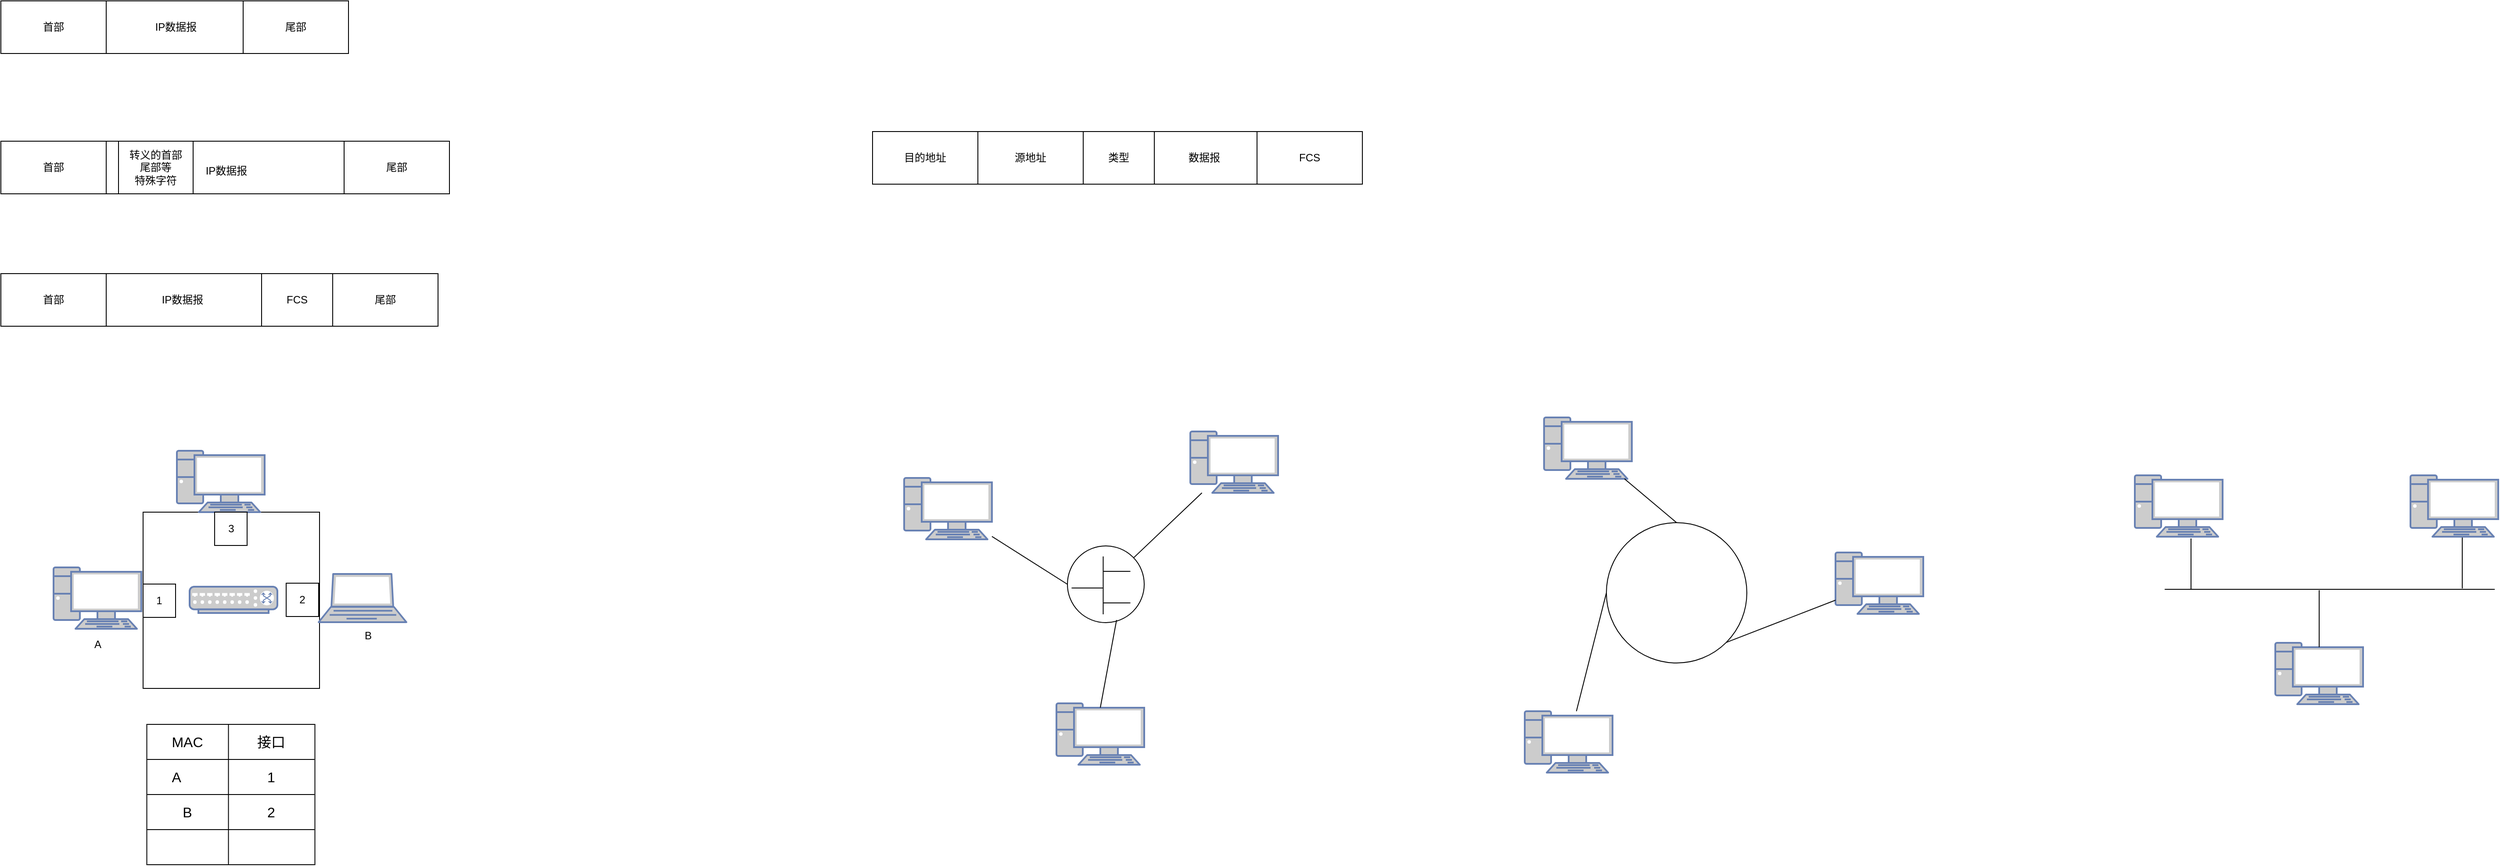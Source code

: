 <mxfile version="24.0.5" type="github" pages="2">
  <diagram name="数据链路层" id="k8EcO_HaS88g-lADY9RN">
    <mxGraphModel dx="6536" dy="3384" grid="0" gridSize="10" guides="1" tooltips="1" connect="1" arrows="1" fold="1" page="0" pageScale="1" pageWidth="827" pageHeight="1169" math="0" shadow="0">
      <root>
        <mxCell id="0" />
        <mxCell id="1" parent="0" />
        <mxCell id="UABQiE7pW7i2V6aWxCby-1" value="IP数据报" style="rounded=0;whiteSpace=wrap;html=1;" vertex="1" parent="1">
          <mxGeometry x="-613" y="-11" width="393" height="60" as="geometry" />
        </mxCell>
        <mxCell id="UABQiE7pW7i2V6aWxCby-2" value="首部" style="rounded=0;whiteSpace=wrap;html=1;" vertex="1" parent="1">
          <mxGeometry x="-616" y="-11" width="120" height="60" as="geometry" />
        </mxCell>
        <mxCell id="UABQiE7pW7i2V6aWxCby-3" value="尾部" style="rounded=0;whiteSpace=wrap;html=1;" vertex="1" parent="1">
          <mxGeometry x="-340" y="-11" width="120" height="60" as="geometry" />
        </mxCell>
        <mxCell id="UABQiE7pW7i2V6aWxCby-4" value="" style="rounded=0;whiteSpace=wrap;html=1;" vertex="1" parent="1">
          <mxGeometry x="-613" y="300" width="495" height="60" as="geometry" />
        </mxCell>
        <mxCell id="UABQiE7pW7i2V6aWxCby-5" value="首部" style="rounded=0;whiteSpace=wrap;html=1;" vertex="1" parent="1">
          <mxGeometry x="-616" y="300" width="120" height="60" as="geometry" />
        </mxCell>
        <mxCell id="UABQiE7pW7i2V6aWxCby-6" value="尾部" style="rounded=0;whiteSpace=wrap;html=1;" vertex="1" parent="1">
          <mxGeometry x="-238" y="300" width="120" height="60" as="geometry" />
        </mxCell>
        <mxCell id="UABQiE7pW7i2V6aWxCby-7" value="FCS" style="rounded=0;whiteSpace=wrap;html=1;" vertex="1" parent="1">
          <mxGeometry x="-319" y="300" width="81" height="60" as="geometry" />
        </mxCell>
        <mxCell id="UABQiE7pW7i2V6aWxCby-8" value="IP数据报" style="text;html=1;align=center;verticalAlign=middle;whiteSpace=wrap;rounded=0;" vertex="1" parent="1">
          <mxGeometry x="-439" y="315" width="60" height="30" as="geometry" />
        </mxCell>
        <mxCell id="UABQiE7pW7i2V6aWxCby-9" value="" style="rounded=0;whiteSpace=wrap;html=1;" vertex="1" parent="1">
          <mxGeometry x="-613" y="149" width="508" height="60" as="geometry" />
        </mxCell>
        <mxCell id="UABQiE7pW7i2V6aWxCby-10" value="首部" style="rounded=0;whiteSpace=wrap;html=1;" vertex="1" parent="1">
          <mxGeometry x="-616" y="149" width="120" height="60" as="geometry" />
        </mxCell>
        <mxCell id="UABQiE7pW7i2V6aWxCby-11" value="尾部" style="rounded=0;whiteSpace=wrap;html=1;" vertex="1" parent="1">
          <mxGeometry x="-225" y="149" width="120" height="60" as="geometry" />
        </mxCell>
        <mxCell id="UABQiE7pW7i2V6aWxCby-12" value="IP数据报" style="text;html=1;align=center;verticalAlign=middle;whiteSpace=wrap;rounded=0;" vertex="1" parent="1">
          <mxGeometry x="-389" y="168" width="60" height="30" as="geometry" />
        </mxCell>
        <mxCell id="UABQiE7pW7i2V6aWxCby-13" value="转义的首部&lt;div&gt;尾部等&lt;/div&gt;&lt;div&gt;特殊字符&lt;/div&gt;" style="rounded=0;whiteSpace=wrap;html=1;" vertex="1" parent="1">
          <mxGeometry x="-482" y="149" width="85" height="60" as="geometry" />
        </mxCell>
        <mxCell id="UABQiE7pW7i2V6aWxCby-14" value="" style="whiteSpace=wrap;html=1;aspect=fixed;" vertex="1" parent="1">
          <mxGeometry x="-454" y="572" width="201" height="201" as="geometry" />
        </mxCell>
        <mxCell id="UABQiE7pW7i2V6aWxCby-15" value="" style="rounded=0;whiteSpace=wrap;html=1;" vertex="1" parent="1">
          <mxGeometry x="382" y="138" width="552" height="60" as="geometry" />
        </mxCell>
        <mxCell id="UABQiE7pW7i2V6aWxCby-16" value="目的地址" style="rounded=0;whiteSpace=wrap;html=1;" vertex="1" parent="1">
          <mxGeometry x="377" y="138" width="120" height="60" as="geometry" />
        </mxCell>
        <mxCell id="UABQiE7pW7i2V6aWxCby-17" value="源地址" style="rounded=0;whiteSpace=wrap;html=1;" vertex="1" parent="1">
          <mxGeometry x="497" y="138" width="120" height="60" as="geometry" />
        </mxCell>
        <mxCell id="UABQiE7pW7i2V6aWxCby-18" value="数据报" style="rounded=0;whiteSpace=wrap;html=1;" vertex="1" parent="1">
          <mxGeometry x="695" y="138" width="120" height="60" as="geometry" />
        </mxCell>
        <mxCell id="UABQiE7pW7i2V6aWxCby-19" value="FCS" style="rounded=0;whiteSpace=wrap;html=1;" vertex="1" parent="1">
          <mxGeometry x="815" y="138" width="120" height="60" as="geometry" />
        </mxCell>
        <mxCell id="UABQiE7pW7i2V6aWxCby-21" value="1" style="rounded=0;whiteSpace=wrap;html=1;" vertex="1" parent="1">
          <mxGeometry x="-454" y="654" width="37" height="38" as="geometry" />
        </mxCell>
        <mxCell id="UABQiE7pW7i2V6aWxCby-22" value="类型" style="rounded=0;whiteSpace=wrap;html=1;" vertex="1" parent="1">
          <mxGeometry x="617" y="138" width="81" height="60" as="geometry" />
        </mxCell>
        <mxCell id="UABQiE7pW7i2V6aWxCby-23" value="" style="fontColor=#0066CC;verticalAlign=top;verticalLabelPosition=bottom;labelPosition=center;align=center;html=1;outlineConnect=0;fillColor=#CCCCCC;strokeColor=#6881B3;gradientColor=none;gradientDirection=north;strokeWidth=2;shape=mxgraph.networks.pc;" vertex="1" parent="1">
          <mxGeometry x="-556" y="635" width="100" height="70" as="geometry" />
        </mxCell>
        <mxCell id="UABQiE7pW7i2V6aWxCby-24" value="" style="fontColor=#0066CC;verticalAlign=top;verticalLabelPosition=bottom;labelPosition=center;align=center;html=1;outlineConnect=0;fillColor=#CCCCCC;strokeColor=#6881B3;gradientColor=none;gradientDirection=north;strokeWidth=2;shape=mxgraph.networks.switch;" vertex="1" parent="1">
          <mxGeometry x="-401" y="657" width="100" height="30" as="geometry" />
        </mxCell>
        <mxCell id="UABQiE7pW7i2V6aWxCby-25" value="" style="fontColor=#0066CC;verticalAlign=top;verticalLabelPosition=bottom;labelPosition=center;align=center;html=1;outlineConnect=0;fillColor=#CCCCCC;strokeColor=#6881B3;gradientColor=none;gradientDirection=north;strokeWidth=2;shape=mxgraph.networks.laptop;" vertex="1" parent="1">
          <mxGeometry x="-254" y="642.5" width="100" height="55" as="geometry" />
        </mxCell>
        <mxCell id="UABQiE7pW7i2V6aWxCby-26" value="" style="fontColor=#0066CC;verticalAlign=top;verticalLabelPosition=bottom;labelPosition=center;align=center;html=1;outlineConnect=0;fillColor=#CCCCCC;strokeColor=#6881B3;gradientColor=none;gradientDirection=north;strokeWidth=2;shape=mxgraph.networks.pc;" vertex="1" parent="1">
          <mxGeometry x="-415.5" y="502" width="100" height="70" as="geometry" />
        </mxCell>
        <mxCell id="UABQiE7pW7i2V6aWxCby-28" value="2" style="rounded=0;whiteSpace=wrap;html=1;" vertex="1" parent="1">
          <mxGeometry x="-291" y="653" width="37" height="38" as="geometry" />
        </mxCell>
        <mxCell id="UABQiE7pW7i2V6aWxCby-29" value="3" style="rounded=0;whiteSpace=wrap;html=1;" vertex="1" parent="1">
          <mxGeometry x="-372.5" y="572" width="37" height="38" as="geometry" />
        </mxCell>
        <mxCell id="UABQiE7pW7i2V6aWxCby-30" value="A" style="text;html=1;align=center;verticalAlign=middle;resizable=0;points=[];autosize=1;strokeColor=none;fillColor=none;" vertex="1" parent="1">
          <mxGeometry x="-519" y="710" width="26" height="26" as="geometry" />
        </mxCell>
        <mxCell id="UABQiE7pW7i2V6aWxCby-31" value="B" style="text;html=1;align=center;verticalAlign=middle;resizable=0;points=[];autosize=1;strokeColor=none;fillColor=none;" vertex="1" parent="1">
          <mxGeometry x="-211" y="700" width="26" height="26" as="geometry" />
        </mxCell>
        <mxCell id="UABQiE7pW7i2V6aWxCby-45" value="" style="shape=table;startSize=0;container=1;collapsible=0;childLayout=tableLayout;fontSize=16;" vertex="1" parent="1">
          <mxGeometry x="-449.74" y="814" width="191.49" height="160" as="geometry" />
        </mxCell>
        <mxCell id="UABQiE7pW7i2V6aWxCby-46" value="" style="shape=tableRow;horizontal=0;startSize=0;swimlaneHead=0;swimlaneBody=0;strokeColor=inherit;top=0;left=0;bottom=0;right=0;collapsible=0;dropTarget=0;fillColor=none;points=[[0,0.5],[1,0.5]];portConstraint=eastwest;fontSize=16;" vertex="1" parent="UABQiE7pW7i2V6aWxCby-45">
          <mxGeometry width="191.49" height="40" as="geometry" />
        </mxCell>
        <mxCell id="UABQiE7pW7i2V6aWxCby-48" value="MAC" style="shape=partialRectangle;html=1;whiteSpace=wrap;connectable=0;strokeColor=inherit;overflow=hidden;fillColor=none;top=0;left=0;bottom=0;right=0;pointerEvents=1;fontSize=16;" vertex="1" parent="UABQiE7pW7i2V6aWxCby-46">
          <mxGeometry width="93" height="40" as="geometry">
            <mxRectangle width="93" height="40" as="alternateBounds" />
          </mxGeometry>
        </mxCell>
        <mxCell id="UABQiE7pW7i2V6aWxCby-49" value="接口" style="shape=partialRectangle;html=1;whiteSpace=wrap;connectable=0;strokeColor=inherit;overflow=hidden;fillColor=none;top=0;left=0;bottom=0;right=0;pointerEvents=1;fontSize=16;" vertex="1" parent="UABQiE7pW7i2V6aWxCby-46">
          <mxGeometry x="93" width="98" height="40" as="geometry">
            <mxRectangle width="98" height="40" as="alternateBounds" />
          </mxGeometry>
        </mxCell>
        <mxCell id="UABQiE7pW7i2V6aWxCby-50" value="" style="shape=tableRow;horizontal=0;startSize=0;swimlaneHead=0;swimlaneBody=0;strokeColor=inherit;top=0;left=0;bottom=0;right=0;collapsible=0;dropTarget=0;fillColor=none;points=[[0,0.5],[1,0.5]];portConstraint=eastwest;fontSize=16;" vertex="1" parent="UABQiE7pW7i2V6aWxCby-45">
          <mxGeometry y="40" width="191.49" height="40" as="geometry" />
        </mxCell>
        <mxCell id="UABQiE7pW7i2V6aWxCby-52" value="A&lt;span style=&quot;white-space: pre;&quot;&gt;&#x9;&lt;/span&gt;" style="shape=partialRectangle;html=1;whiteSpace=wrap;connectable=0;strokeColor=inherit;overflow=hidden;fillColor=none;top=0;left=0;bottom=0;right=0;pointerEvents=1;fontSize=16;" vertex="1" parent="UABQiE7pW7i2V6aWxCby-50">
          <mxGeometry width="93" height="40" as="geometry">
            <mxRectangle width="93" height="40" as="alternateBounds" />
          </mxGeometry>
        </mxCell>
        <mxCell id="UABQiE7pW7i2V6aWxCby-53" value="1" style="shape=partialRectangle;html=1;whiteSpace=wrap;connectable=0;strokeColor=inherit;overflow=hidden;fillColor=none;top=0;left=0;bottom=0;right=0;pointerEvents=1;fontSize=16;" vertex="1" parent="UABQiE7pW7i2V6aWxCby-50">
          <mxGeometry x="93" width="98" height="40" as="geometry">
            <mxRectangle width="98" height="40" as="alternateBounds" />
          </mxGeometry>
        </mxCell>
        <mxCell id="UABQiE7pW7i2V6aWxCby-54" value="" style="shape=tableRow;horizontal=0;startSize=0;swimlaneHead=0;swimlaneBody=0;strokeColor=inherit;top=0;left=0;bottom=0;right=0;collapsible=0;dropTarget=0;fillColor=none;points=[[0,0.5],[1,0.5]];portConstraint=eastwest;fontSize=16;" vertex="1" parent="UABQiE7pW7i2V6aWxCby-45">
          <mxGeometry y="80" width="191.49" height="40" as="geometry" />
        </mxCell>
        <mxCell id="UABQiE7pW7i2V6aWxCby-56" value="B" style="shape=partialRectangle;html=1;whiteSpace=wrap;connectable=0;strokeColor=inherit;overflow=hidden;fillColor=none;top=0;left=0;bottom=0;right=0;pointerEvents=1;fontSize=16;" vertex="1" parent="UABQiE7pW7i2V6aWxCby-54">
          <mxGeometry width="93" height="40" as="geometry">
            <mxRectangle width="93" height="40" as="alternateBounds" />
          </mxGeometry>
        </mxCell>
        <mxCell id="UABQiE7pW7i2V6aWxCby-57" value="2" style="shape=partialRectangle;html=1;whiteSpace=wrap;connectable=0;strokeColor=inherit;overflow=hidden;fillColor=none;top=0;left=0;bottom=0;right=0;pointerEvents=1;fontSize=16;" vertex="1" parent="UABQiE7pW7i2V6aWxCby-54">
          <mxGeometry x="93" width="98" height="40" as="geometry">
            <mxRectangle width="98" height="40" as="alternateBounds" />
          </mxGeometry>
        </mxCell>
        <mxCell id="UABQiE7pW7i2V6aWxCby-58" style="shape=tableRow;horizontal=0;startSize=0;swimlaneHead=0;swimlaneBody=0;strokeColor=inherit;top=0;left=0;bottom=0;right=0;collapsible=0;dropTarget=0;fillColor=none;points=[[0,0.5],[1,0.5]];portConstraint=eastwest;fontSize=16;" vertex="1" parent="UABQiE7pW7i2V6aWxCby-45">
          <mxGeometry y="120" width="191.49" height="40" as="geometry" />
        </mxCell>
        <mxCell id="UABQiE7pW7i2V6aWxCby-60" style="shape=partialRectangle;html=1;whiteSpace=wrap;connectable=0;strokeColor=inherit;overflow=hidden;fillColor=none;top=0;left=0;bottom=0;right=0;pointerEvents=1;fontSize=16;" vertex="1" parent="UABQiE7pW7i2V6aWxCby-58">
          <mxGeometry width="93" height="40" as="geometry">
            <mxRectangle width="93" height="40" as="alternateBounds" />
          </mxGeometry>
        </mxCell>
        <mxCell id="UABQiE7pW7i2V6aWxCby-61" style="shape=partialRectangle;html=1;whiteSpace=wrap;connectable=0;strokeColor=inherit;overflow=hidden;fillColor=none;top=0;left=0;bottom=0;right=0;pointerEvents=1;fontSize=16;" vertex="1" parent="UABQiE7pW7i2V6aWxCby-58">
          <mxGeometry x="93" width="98" height="40" as="geometry">
            <mxRectangle width="98" height="40" as="alternateBounds" />
          </mxGeometry>
        </mxCell>
        <mxCell id="UABQiE7pW7i2V6aWxCby-66" value="" style="fontColor=#0066CC;verticalAlign=top;verticalLabelPosition=bottom;labelPosition=center;align=center;html=1;outlineConnect=0;fillColor=#CCCCCC;strokeColor=#6881B3;gradientColor=none;gradientDirection=north;strokeWidth=2;shape=mxgraph.networks.pc;" vertex="1" parent="1">
          <mxGeometry x="413" y="533" width="100" height="70" as="geometry" />
        </mxCell>
        <mxCell id="UABQiE7pW7i2V6aWxCby-67" value="" style="fontColor=#0066CC;verticalAlign=top;verticalLabelPosition=bottom;labelPosition=center;align=center;html=1;outlineConnect=0;fillColor=#CCCCCC;strokeColor=#6881B3;gradientColor=none;gradientDirection=north;strokeWidth=2;shape=mxgraph.networks.pc;" vertex="1" parent="1">
          <mxGeometry x="586.5" y="790" width="100" height="70" as="geometry" />
        </mxCell>
        <mxCell id="UABQiE7pW7i2V6aWxCby-68" value="" style="fontColor=#0066CC;verticalAlign=top;verticalLabelPosition=bottom;labelPosition=center;align=center;html=1;outlineConnect=0;fillColor=#CCCCCC;strokeColor=#6881B3;gradientColor=none;gradientDirection=north;strokeWidth=2;shape=mxgraph.networks.pc;" vertex="1" parent="1">
          <mxGeometry x="739" y="480" width="100" height="70" as="geometry" />
        </mxCell>
        <mxCell id="UABQiE7pW7i2V6aWxCby-75" value="" style="group" vertex="1" connectable="0" parent="1">
          <mxGeometry x="599" y="610.5" width="87.5" height="87.5" as="geometry" />
        </mxCell>
        <mxCell id="UABQiE7pW7i2V6aWxCby-69" value="" style="ellipse;whiteSpace=wrap;html=1;aspect=fixed;" vertex="1" parent="UABQiE7pW7i2V6aWxCby-75">
          <mxGeometry width="87.5" height="87.5" as="geometry" />
        </mxCell>
        <mxCell id="UABQiE7pW7i2V6aWxCby-70" value="" style="endArrow=none;html=1;rounded=0;" edge="1" parent="UABQiE7pW7i2V6aWxCby-75">
          <mxGeometry width="50" height="50" relative="1" as="geometry">
            <mxPoint x="40.75" y="78" as="sourcePoint" />
            <mxPoint x="40.75" y="12" as="targetPoint" />
          </mxGeometry>
        </mxCell>
        <mxCell id="UABQiE7pW7i2V6aWxCby-71" value="" style="endArrow=none;html=1;rounded=0;" edge="1" parent="UABQiE7pW7i2V6aWxCby-75">
          <mxGeometry width="50" height="50" relative="1" as="geometry">
            <mxPoint x="40.75" y="29" as="sourcePoint" />
            <mxPoint x="71.75" y="29" as="targetPoint" />
          </mxGeometry>
        </mxCell>
        <mxCell id="UABQiE7pW7i2V6aWxCby-72" value="" style="endArrow=none;html=1;rounded=0;" edge="1" parent="UABQiE7pW7i2V6aWxCby-75">
          <mxGeometry width="50" height="50" relative="1" as="geometry">
            <mxPoint x="4.75" y="48" as="sourcePoint" />
            <mxPoint x="40.75" y="48" as="targetPoint" />
          </mxGeometry>
        </mxCell>
        <mxCell id="UABQiE7pW7i2V6aWxCby-74" value="" style="endArrow=none;html=1;rounded=0;" edge="1" parent="UABQiE7pW7i2V6aWxCby-75">
          <mxGeometry width="50" height="50" relative="1" as="geometry">
            <mxPoint x="40.75" y="65" as="sourcePoint" />
            <mxPoint x="71.75" y="65" as="targetPoint" />
          </mxGeometry>
        </mxCell>
        <mxCell id="UABQiE7pW7i2V6aWxCby-76" value="" style="endArrow=none;html=1;rounded=0;entryX=0;entryY=0.5;entryDx=0;entryDy=0;" edge="1" parent="1" source="UABQiE7pW7i2V6aWxCby-66" target="UABQiE7pW7i2V6aWxCby-69">
          <mxGeometry width="50" height="50" relative="1" as="geometry">
            <mxPoint x="503" y="670" as="sourcePoint" />
            <mxPoint x="553" y="620" as="targetPoint" />
          </mxGeometry>
        </mxCell>
        <mxCell id="UABQiE7pW7i2V6aWxCby-77" value="" style="endArrow=none;html=1;rounded=0;" edge="1" parent="1" source="UABQiE7pW7i2V6aWxCby-69" target="UABQiE7pW7i2V6aWxCby-68">
          <mxGeometry width="50" height="50" relative="1" as="geometry">
            <mxPoint x="759" y="655" as="sourcePoint" />
            <mxPoint x="809" y="605" as="targetPoint" />
          </mxGeometry>
        </mxCell>
        <mxCell id="UABQiE7pW7i2V6aWxCby-78" value="" style="endArrow=none;html=1;rounded=0;exitX=0.5;exitY=0.07;exitDx=0;exitDy=0;exitPerimeter=0;entryX=0.64;entryY=0.966;entryDx=0;entryDy=0;entryPerimeter=0;" edge="1" parent="1" source="UABQiE7pW7i2V6aWxCby-67" target="UABQiE7pW7i2V6aWxCby-69">
          <mxGeometry width="50" height="50" relative="1" as="geometry">
            <mxPoint x="586" y="752" as="sourcePoint" />
            <mxPoint x="636" y="702" as="targetPoint" />
          </mxGeometry>
        </mxCell>
        <mxCell id="UABQiE7pW7i2V6aWxCby-79" value="" style="fontColor=#0066CC;verticalAlign=top;verticalLabelPosition=bottom;labelPosition=center;align=center;html=1;outlineConnect=0;fillColor=#CCCCCC;strokeColor=#6881B3;gradientColor=none;gradientDirection=north;strokeWidth=2;shape=mxgraph.networks.pc;" vertex="1" parent="1">
          <mxGeometry x="1142" y="464" width="100" height="70" as="geometry" />
        </mxCell>
        <mxCell id="UABQiE7pW7i2V6aWxCby-80" value="" style="fontColor=#0066CC;verticalAlign=top;verticalLabelPosition=bottom;labelPosition=center;align=center;html=1;outlineConnect=0;fillColor=#CCCCCC;strokeColor=#6881B3;gradientColor=none;gradientDirection=north;strokeWidth=2;shape=mxgraph.networks.pc;" vertex="1" parent="1">
          <mxGeometry x="1474" y="618" width="100" height="70" as="geometry" />
        </mxCell>
        <mxCell id="UABQiE7pW7i2V6aWxCby-81" value="" style="fontColor=#0066CC;verticalAlign=top;verticalLabelPosition=bottom;labelPosition=center;align=center;html=1;outlineConnect=0;fillColor=#CCCCCC;strokeColor=#6881B3;gradientColor=none;gradientDirection=north;strokeWidth=2;shape=mxgraph.networks.pc;" vertex="1" parent="1">
          <mxGeometry x="1120" y="799" width="100" height="70" as="geometry" />
        </mxCell>
        <mxCell id="UABQiE7pW7i2V6aWxCby-82" value="" style="ellipse;whiteSpace=wrap;html=1;aspect=fixed;" vertex="1" parent="1">
          <mxGeometry x="1213" y="584" width="160" height="160" as="geometry" />
        </mxCell>
        <mxCell id="UABQiE7pW7i2V6aWxCby-83" value="" style="endArrow=none;html=1;rounded=0;exitX=0.5;exitY=0;exitDx=0;exitDy=0;" edge="1" parent="1" source="UABQiE7pW7i2V6aWxCby-82" target="UABQiE7pW7i2V6aWxCby-79">
          <mxGeometry width="50" height="50" relative="1" as="geometry">
            <mxPoint x="1148" y="656" as="sourcePoint" />
            <mxPoint x="1198" y="606" as="targetPoint" />
          </mxGeometry>
        </mxCell>
        <mxCell id="UABQiE7pW7i2V6aWxCby-84" value="" style="endArrow=none;html=1;rounded=0;entryX=0;entryY=0.5;entryDx=0;entryDy=0;" edge="1" parent="1" source="UABQiE7pW7i2V6aWxCby-81" target="UABQiE7pW7i2V6aWxCby-82">
          <mxGeometry width="50" height="50" relative="1" as="geometry">
            <mxPoint x="1287" y="863" as="sourcePoint" />
            <mxPoint x="1337" y="813" as="targetPoint" />
          </mxGeometry>
        </mxCell>
        <mxCell id="UABQiE7pW7i2V6aWxCby-85" value="" style="endArrow=none;html=1;rounded=0;exitX=1;exitY=1;exitDx=0;exitDy=0;" edge="1" parent="1" source="UABQiE7pW7i2V6aWxCby-82" target="UABQiE7pW7i2V6aWxCby-80">
          <mxGeometry width="50" height="50" relative="1" as="geometry">
            <mxPoint x="1365" y="833" as="sourcePoint" />
            <mxPoint x="1415" y="783" as="targetPoint" />
          </mxGeometry>
        </mxCell>
        <mxCell id="UABQiE7pW7i2V6aWxCby-86" value="" style="fontColor=#0066CC;verticalAlign=top;verticalLabelPosition=bottom;labelPosition=center;align=center;html=1;outlineConnect=0;fillColor=#CCCCCC;strokeColor=#6881B3;gradientColor=none;gradientDirection=north;strokeWidth=2;shape=mxgraph.networks.pc;" vertex="1" parent="1">
          <mxGeometry x="1815" y="530" width="100" height="70" as="geometry" />
        </mxCell>
        <mxCell id="UABQiE7pW7i2V6aWxCby-87" value="" style="fontColor=#0066CC;verticalAlign=top;verticalLabelPosition=bottom;labelPosition=center;align=center;html=1;outlineConnect=0;fillColor=#CCCCCC;strokeColor=#6881B3;gradientColor=none;gradientDirection=north;strokeWidth=2;shape=mxgraph.networks.pc;" vertex="1" parent="1">
          <mxGeometry x="1975" y="721" width="100" height="70" as="geometry" />
        </mxCell>
        <mxCell id="UABQiE7pW7i2V6aWxCby-88" value="" style="fontColor=#0066CC;verticalAlign=top;verticalLabelPosition=bottom;labelPosition=center;align=center;html=1;outlineConnect=0;fillColor=#CCCCCC;strokeColor=#6881B3;gradientColor=none;gradientDirection=north;strokeWidth=2;shape=mxgraph.networks.pc;" vertex="1" parent="1">
          <mxGeometry x="2129" y="530" width="100" height="70" as="geometry" />
        </mxCell>
        <mxCell id="UABQiE7pW7i2V6aWxCby-89" value="" style="endArrow=none;html=1;rounded=0;" edge="1" parent="1">
          <mxGeometry width="50" height="50" relative="1" as="geometry">
            <mxPoint x="1849" y="660" as="sourcePoint" />
            <mxPoint x="2225" y="660" as="targetPoint" />
          </mxGeometry>
        </mxCell>
        <mxCell id="UABQiE7pW7i2V6aWxCby-90" value="" style="endArrow=none;html=1;rounded=0;entryX=0.64;entryY=1.029;entryDx=0;entryDy=0;entryPerimeter=0;" edge="1" parent="1" target="UABQiE7pW7i2V6aWxCby-86">
          <mxGeometry width="50" height="50" relative="1" as="geometry">
            <mxPoint x="1879" y="660" as="sourcePoint" />
            <mxPoint x="1624" y="594" as="targetPoint" />
          </mxGeometry>
        </mxCell>
        <mxCell id="UABQiE7pW7i2V6aWxCby-91" value="" style="endArrow=none;html=1;rounded=0;exitX=0.5;exitY=0.07;exitDx=0;exitDy=0;exitPerimeter=0;" edge="1" parent="1" source="UABQiE7pW7i2V6aWxCby-87">
          <mxGeometry width="50" height="50" relative="1" as="geometry">
            <mxPoint x="2025.0" y="729.9" as="sourcePoint" />
            <mxPoint x="2025" y="661" as="targetPoint" />
          </mxGeometry>
        </mxCell>
        <mxCell id="UABQiE7pW7i2V6aWxCby-92" value="" style="endArrow=none;html=1;rounded=0;entryX=0.64;entryY=1.029;entryDx=0;entryDy=0;entryPerimeter=0;" edge="1" parent="1">
          <mxGeometry width="50" height="50" relative="1" as="geometry">
            <mxPoint x="2188" y="659" as="sourcePoint" />
            <mxPoint x="2188" y="601" as="targetPoint" />
          </mxGeometry>
        </mxCell>
      </root>
    </mxGraphModel>
  </diagram>
  <diagram id="iva0BPufOscTqxVdWTU7" name="第 2 页">
    <mxGraphModel dx="1434" dy="746" grid="0" gridSize="10" guides="1" tooltips="1" connect="1" arrows="1" fold="1" page="0" pageScale="1" pageWidth="827" pageHeight="1169" math="0" shadow="0">
      <root>
        <mxCell id="0" />
        <mxCell id="1" parent="0" />
      </root>
    </mxGraphModel>
  </diagram>
</mxfile>

